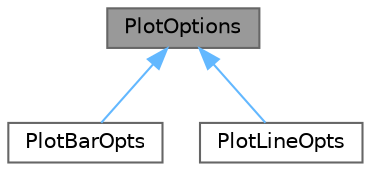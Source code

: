 digraph "PlotOptions"
{
 // LATEX_PDF_SIZE
  bgcolor="transparent";
  edge [fontname=Helvetica,fontsize=10,labelfontname=Helvetica,labelfontsize=10];
  node [fontname=Helvetica,fontsize=10,shape=box,height=0.2,width=0.4];
  Node1 [label="PlotOptions",height=0.2,width=0.4,color="gray40", fillcolor="grey60", style="filled", fontcolor="black",tooltip=" "];
  Node1 -> Node2 [dir="back",color="steelblue1",style="solid"];
  Node2 [label="PlotBarOpts",height=0.2,width=0.4,color="gray40", fillcolor="white", style="filled",URL="$class_plot_bar_opts.html",tooltip="Bar plot options."];
  Node1 -> Node3 [dir="back",color="steelblue1",style="solid"];
  Node3 [label="PlotLineOpts",height=0.2,width=0.4,color="gray40", fillcolor="white", style="filled",URL="$class_plot_line_opts.html",tooltip=" "];
}
